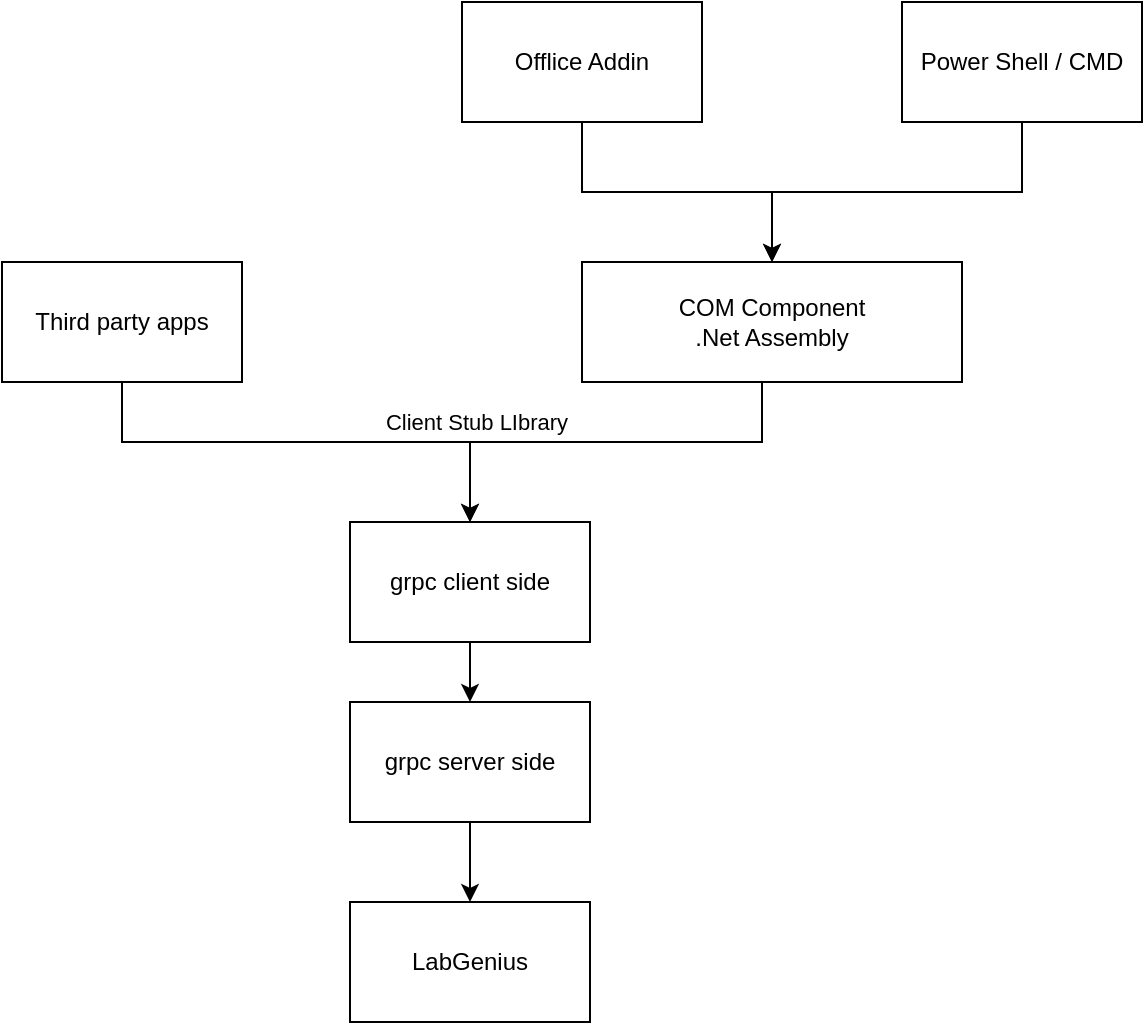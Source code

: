 <mxfile version="14.5.1" type="github">
  <diagram id="gMokUn0HMAh3KGfOjLti" name="Page-1">
    <mxGraphModel dx="942" dy="583" grid="1" gridSize="10" guides="1" tooltips="1" connect="1" arrows="1" fold="1" page="1" pageScale="1" pageWidth="827" pageHeight="1169" math="0" shadow="0">
      <root>
        <mxCell id="0" />
        <mxCell id="1" parent="0" />
        <mxCell id="E5PZc0p95IaZfSaytJfl-1" value="&lt;div&gt;LabGenius&lt;/div&gt;" style="rounded=0;whiteSpace=wrap;html=1;" vertex="1" parent="1">
          <mxGeometry x="364" y="510" width="120" height="60" as="geometry" />
        </mxCell>
        <mxCell id="E5PZc0p95IaZfSaytJfl-10" value="" style="edgeStyle=orthogonalEdgeStyle;rounded=0;orthogonalLoop=1;jettySize=auto;html=1;" edge="1" parent="1" source="E5PZc0p95IaZfSaytJfl-2" target="E5PZc0p95IaZfSaytJfl-1">
          <mxGeometry relative="1" as="geometry" />
        </mxCell>
        <mxCell id="E5PZc0p95IaZfSaytJfl-2" value="grpc server side" style="rounded=0;whiteSpace=wrap;html=1;" vertex="1" parent="1">
          <mxGeometry x="364" y="410" width="120" height="60" as="geometry" />
        </mxCell>
        <mxCell id="E5PZc0p95IaZfSaytJfl-9" value="" style="edgeStyle=orthogonalEdgeStyle;rounded=0;orthogonalLoop=1;jettySize=auto;html=1;" edge="1" parent="1" source="E5PZc0p95IaZfSaytJfl-3" target="E5PZc0p95IaZfSaytJfl-2">
          <mxGeometry relative="1" as="geometry" />
        </mxCell>
        <mxCell id="E5PZc0p95IaZfSaytJfl-3" value="grpc client side" style="rounded=0;whiteSpace=wrap;html=1;" vertex="1" parent="1">
          <mxGeometry x="364" y="320" width="120" height="60" as="geometry" />
        </mxCell>
        <mxCell id="E5PZc0p95IaZfSaytJfl-5" style="edgeStyle=orthogonalEdgeStyle;rounded=0;orthogonalLoop=1;jettySize=auto;html=1;" edge="1" parent="1" source="E5PZc0p95IaZfSaytJfl-4" target="E5PZc0p95IaZfSaytJfl-3">
          <mxGeometry relative="1" as="geometry">
            <Array as="points">
              <mxPoint x="250" y="280" />
              <mxPoint x="424" y="280" />
            </Array>
          </mxGeometry>
        </mxCell>
        <mxCell id="E5PZc0p95IaZfSaytJfl-6" value="Client Stub LIbrary" style="edgeLabel;html=1;align=center;verticalAlign=middle;resizable=0;points=[];" vertex="1" connectable="0" parent="E5PZc0p95IaZfSaytJfl-5">
          <mxGeometry x="0.344" y="1" relative="1" as="geometry">
            <mxPoint x="43" y="-9" as="offset" />
          </mxGeometry>
        </mxCell>
        <mxCell id="E5PZc0p95IaZfSaytJfl-4" value="Third party apps" style="rounded=0;whiteSpace=wrap;html=1;" vertex="1" parent="1">
          <mxGeometry x="190" y="190" width="120" height="60" as="geometry" />
        </mxCell>
        <mxCell id="E5PZc0p95IaZfSaytJfl-8" style="edgeStyle=orthogonalEdgeStyle;rounded=0;orthogonalLoop=1;jettySize=auto;html=1;entryX=0.5;entryY=0;entryDx=0;entryDy=0;" edge="1" parent="1" source="E5PZc0p95IaZfSaytJfl-7" target="E5PZc0p95IaZfSaytJfl-3">
          <mxGeometry relative="1" as="geometry">
            <Array as="points">
              <mxPoint x="570" y="280" />
              <mxPoint x="424" y="280" />
            </Array>
          </mxGeometry>
        </mxCell>
        <mxCell id="E5PZc0p95IaZfSaytJfl-7" value="&lt;div&gt;COM Component&lt;/div&gt;&lt;div&gt;.Net Assembly&lt;/div&gt;" style="rounded=0;whiteSpace=wrap;html=1;" vertex="1" parent="1">
          <mxGeometry x="480" y="190" width="190" height="60" as="geometry" />
        </mxCell>
        <mxCell id="E5PZc0p95IaZfSaytJfl-12" style="edgeStyle=orthogonalEdgeStyle;rounded=0;orthogonalLoop=1;jettySize=auto;html=1;entryX=0.5;entryY=0;entryDx=0;entryDy=0;" edge="1" parent="1" source="E5PZc0p95IaZfSaytJfl-11" target="E5PZc0p95IaZfSaytJfl-7">
          <mxGeometry relative="1" as="geometry" />
        </mxCell>
        <mxCell id="E5PZc0p95IaZfSaytJfl-11" value="Offlice Addin" style="rounded=0;whiteSpace=wrap;html=1;" vertex="1" parent="1">
          <mxGeometry x="420" y="60" width="120" height="60" as="geometry" />
        </mxCell>
        <mxCell id="E5PZc0p95IaZfSaytJfl-14" style="edgeStyle=orthogonalEdgeStyle;rounded=0;orthogonalLoop=1;jettySize=auto;html=1;entryX=0.5;entryY=0;entryDx=0;entryDy=0;" edge="1" parent="1" source="E5PZc0p95IaZfSaytJfl-13" target="E5PZc0p95IaZfSaytJfl-7">
          <mxGeometry relative="1" as="geometry" />
        </mxCell>
        <mxCell id="E5PZc0p95IaZfSaytJfl-13" value="&lt;div&gt;Power Shell / CMD&lt;br&gt;&lt;/div&gt;" style="rounded=0;whiteSpace=wrap;html=1;" vertex="1" parent="1">
          <mxGeometry x="640" y="60" width="120" height="60" as="geometry" />
        </mxCell>
      </root>
    </mxGraphModel>
  </diagram>
</mxfile>
